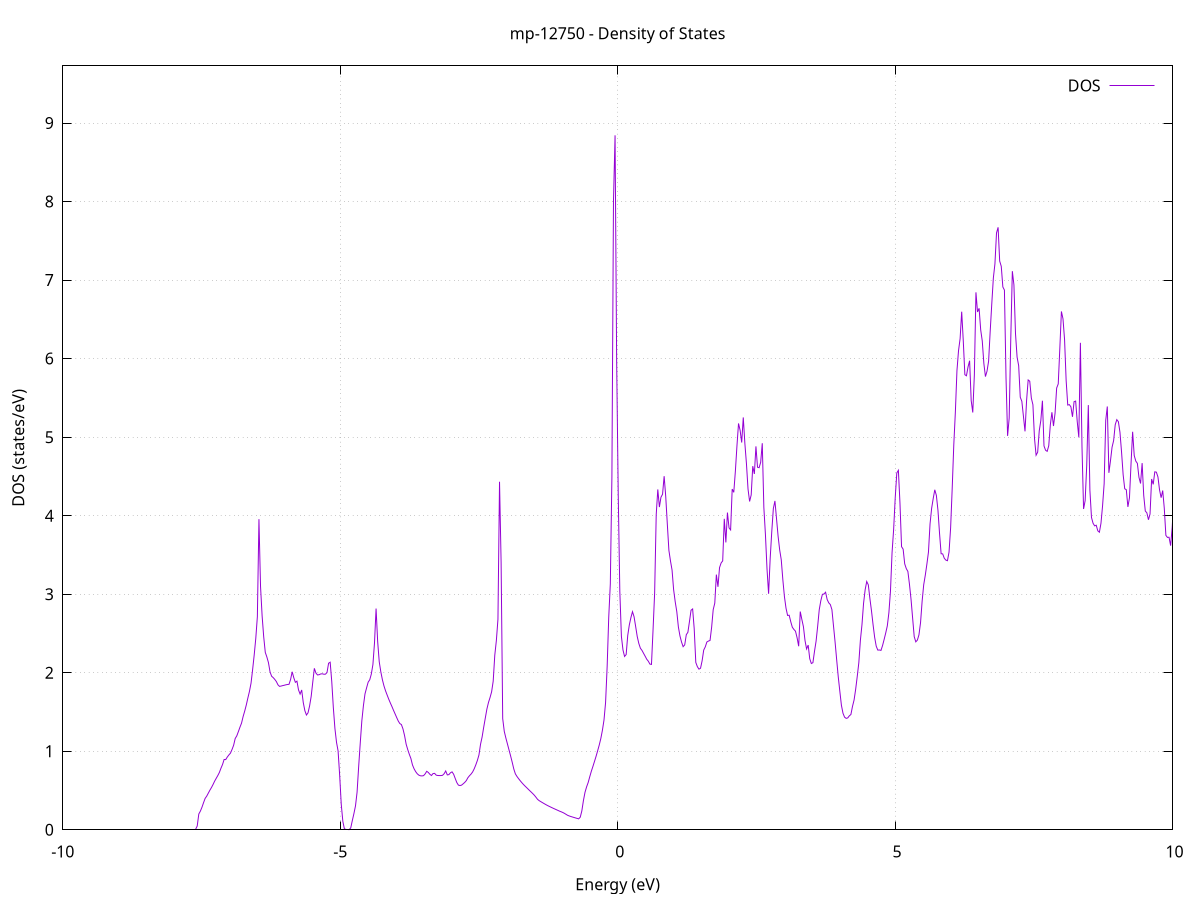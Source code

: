 set title 'mp-12750 - Density of States'
set xlabel 'Energy (eV)'
set ylabel 'DOS (states/eV)'
set grid
set xrange [-10:10]
set yrange [0:9.728]
set xzeroaxis lt -1
set terminal png size 800,600
set output 'mp-12750_dos_gnuplot.png'
plot '-' using 1:2 with lines title 'DOS'
-39.668700 0.000000
-39.640200 0.000000
-39.611700 0.000000
-39.583200 0.000000
-39.554600 0.000000
-39.526100 0.000000
-39.497600 0.000000
-39.469100 0.000000
-39.440500 0.000000
-39.412000 0.000000
-39.383500 0.000000
-39.355000 0.000000
-39.326400 0.000000
-39.297900 0.000000
-39.269400 0.000000
-39.240800 0.000000
-39.212300 0.000000
-39.183800 0.000000
-39.155300 0.000000
-39.126700 0.000000
-39.098200 0.000000
-39.069700 0.000000
-39.041200 0.000000
-39.012600 0.000000
-38.984100 0.000000
-38.955600 0.000000
-38.927100 0.000000
-38.898500 0.000000
-38.870000 0.000000
-38.841500 0.000000
-38.813000 0.000000
-38.784400 0.000000
-38.755900 0.000000
-38.727400 0.000000
-38.698900 0.000000
-38.670300 0.000000
-38.641800 0.000000
-38.613300 0.000000
-38.584800 0.000000
-38.556200 0.000000
-38.527700 0.000000
-38.499200 0.000000
-38.470700 0.000000
-38.442100 0.000000
-38.413600 0.000000
-38.385100 0.000000
-38.356500 0.000000
-38.328000 0.000000
-38.299500 0.000000
-38.271000 0.000000
-38.242400 0.000000
-38.213900 0.000000
-38.185400 0.000000
-38.156900 0.000000
-38.128300 0.000000
-38.099800 0.000000
-38.071300 0.000000
-38.042800 0.000000
-38.014200 0.000000
-37.985700 0.000000
-37.957200 0.000000
-37.928700 0.000000
-37.900100 0.000000
-37.871600 0.000000
-37.843100 0.000000
-37.814600 0.000000
-37.786000 0.000000
-37.757500 0.000000
-37.729000 0.000000
-37.700500 0.000000
-37.671900 0.000000
-37.643400 0.000000
-37.614900 0.000000
-37.586400 0.000000
-37.557800 0.000000
-37.529300 0.000000
-37.500800 0.000000
-37.472200 0.000000
-37.443700 0.000000
-37.415200 0.000000
-37.386700 0.000000
-37.358100 0.000000
-37.329600 0.000000
-37.301100 0.000000
-37.272600 0.000000
-37.244000 0.000000
-37.215500 0.000000
-37.187000 0.000000
-37.158500 0.000000
-37.129900 0.000000
-37.101400 0.000000
-37.072900 150.025600
-37.044400 0.000000
-37.015800 0.000000
-36.987300 0.000000
-36.958800 0.000000
-36.930300 0.000000
-36.901700 0.000000
-36.873200 0.000000
-36.844700 0.000000
-36.816200 0.000000
-36.787600 0.000000
-36.759100 0.000000
-36.730600 0.000000
-36.702100 0.000000
-36.673500 0.000000
-36.645000 0.000000
-36.616500 0.000000
-36.587900 0.000000
-36.559400 0.000000
-36.530900 0.000000
-36.502400 0.000000
-36.473800 0.000000
-36.445300 0.000000
-36.416800 0.000000
-36.388300 0.000000
-36.359700 0.000000
-36.331200 0.000000
-36.302700 0.000000
-36.274200 0.000000
-36.245600 0.000000
-36.217100 0.000000
-36.188600 0.000000
-36.160100 0.000000
-36.131500 0.000000
-36.103000 0.000000
-36.074500 0.000000
-36.046000 0.000000
-36.017400 0.000000
-35.988900 0.000000
-35.960400 0.000000
-35.931900 0.000000
-35.903300 0.000000
-35.874800 0.000000
-35.846300 0.000000
-35.817800 0.000000
-35.789200 0.000000
-35.760700 0.000000
-35.732200 0.000000
-35.703600 0.000000
-35.675100 0.000000
-35.646600 0.000000
-35.618100 0.000000
-35.589500 0.000000
-35.561000 0.000000
-35.532500 0.000000
-35.504000 0.000000
-35.475400 0.000000
-35.446900 0.000000
-35.418400 0.000000
-35.389900 0.000000
-35.361300 0.000000
-35.332800 0.000000
-35.304300 0.000000
-35.275800 0.000000
-35.247200 0.000000
-35.218700 0.000000
-35.190200 0.000000
-35.161700 0.000000
-35.133100 0.000000
-35.104600 0.000000
-35.076100 0.000000
-35.047600 0.000000
-35.019000 0.000000
-34.990500 0.000000
-34.962000 0.000000
-34.933500 0.000000
-34.904900 0.000000
-34.876400 0.000000
-34.847900 0.000000
-34.819400 0.000000
-34.790800 0.000000
-34.762300 0.000000
-34.733800 0.000000
-34.705200 0.000000
-34.676700 0.000000
-34.648200 0.000000
-34.619700 0.000000
-34.591100 0.000000
-34.562600 0.000000
-34.534100 0.000000
-34.505600 0.000000
-34.477000 0.000000
-34.448500 0.000000
-34.420000 0.000000
-34.391500 0.000000
-34.362900 0.000000
-34.334400 0.000000
-34.305900 0.000000
-34.277400 0.000000
-34.248800 0.000000
-34.220300 0.000000
-34.191800 0.000000
-34.163300 0.000000
-34.134700 0.000000
-34.106200 0.000000
-34.077700 0.000000
-34.049200 0.000000
-34.020600 0.000000
-33.992100 0.000000
-33.963600 0.000000
-33.935100 0.000000
-33.906500 0.000000
-33.878000 0.000000
-33.849500 0.000000
-33.820900 0.000000
-33.792400 0.000000
-33.763900 0.000000
-33.735400 0.000000
-33.706800 0.000000
-33.678300 0.000000
-33.649800 0.000000
-33.621300 0.000000
-33.592700 0.000000
-33.564200 0.000000
-33.535700 0.000000
-33.507200 0.000000
-33.478600 0.000000
-33.450100 0.000000
-33.421600 0.000000
-33.393100 0.000000
-33.364500 0.000000
-33.336000 0.000000
-33.307500 0.000000
-33.279000 0.000000
-33.250400 0.000000
-33.221900 0.000000
-33.193400 0.000000
-33.164900 0.000000
-33.136300 0.000000
-33.107800 0.000000
-33.079300 0.000000
-33.050800 0.000000
-33.022200 0.000000
-32.993700 0.000000
-32.965200 0.000000
-32.936600 0.000000
-32.908100 0.000000
-32.879600 0.000000
-32.851100 0.000000
-32.822500 0.000000
-32.794000 0.000000
-32.765500 0.000000
-32.737000 0.000000
-32.708400 0.000000
-32.679900 0.000000
-32.651400 0.000000
-32.622900 0.000000
-32.594300 0.000000
-32.565800 0.000000
-32.537300 0.000000
-32.508800 0.000000
-32.480200 0.000000
-32.451700 0.000000
-32.423200 0.000000
-32.394700 0.000000
-32.366100 0.000000
-32.337600 0.000000
-32.309100 0.000000
-32.280600 0.000000
-32.252000 0.000000
-32.223500 0.000000
-32.195000 0.000000
-32.166500 0.000000
-32.137900 0.000000
-32.109400 0.000000
-32.080900 0.000000
-32.052300 0.000000
-32.023800 0.000000
-31.995300 0.000000
-31.966800 0.000000
-31.938200 0.000000
-31.909700 0.000000
-31.881200 0.000000
-31.852700 0.000000
-31.824100 0.000000
-31.795600 0.000000
-31.767100 0.000000
-31.738600 0.000000
-31.710000 0.000000
-31.681500 0.000000
-31.653000 0.000000
-31.624500 0.000000
-31.595900 0.000000
-31.567400 0.000000
-31.538900 0.000000
-31.510400 0.000000
-31.481800 0.000000
-31.453300 0.000000
-31.424800 0.000000
-31.396300 0.000000
-31.367700 0.000000
-31.339200 0.000000
-31.310700 0.000000
-31.282200 0.000000
-31.253600 0.000000
-31.225100 0.000000
-31.196600 0.000000
-31.168000 0.000000
-31.139500 0.000000
-31.111000 0.000000
-31.082500 0.000000
-31.053900 0.000000
-31.025400 0.000000
-30.996900 0.000000
-30.968400 0.000000
-30.939800 0.000000
-30.911300 0.000000
-30.882800 0.000000
-30.854300 0.000000
-30.825700 0.000000
-30.797200 0.000000
-30.768700 0.000000
-30.740200 0.000000
-30.711600 0.000000
-30.683100 0.000000
-30.654600 0.000000
-30.626100 0.000000
-30.597500 0.000000
-30.569000 0.000000
-30.540500 0.000000
-30.512000 0.000000
-30.483400 0.000000
-30.454900 0.000000
-30.426400 0.000000
-30.397900 0.000000
-30.369300 0.000000
-30.340800 0.000000
-30.312300 0.000000
-30.283700 0.000000
-30.255200 0.000000
-30.226700 0.000000
-30.198200 0.000000
-30.169600 0.000000
-30.141100 0.000000
-30.112600 0.000000
-30.084100 0.000000
-30.055500 0.000000
-30.027000 0.000000
-29.998500 0.000000
-29.970000 0.000000
-29.941400 0.000000
-29.912900 0.000000
-29.884400 0.000000
-29.855900 0.000000
-29.827300 0.000000
-29.798800 0.000000
-29.770300 0.000000
-29.741800 0.000000
-29.713200 0.000000
-29.684700 0.000000
-29.656200 0.000000
-29.627700 0.000000
-29.599100 0.000000
-29.570600 0.000000
-29.542100 0.000000
-29.513600 0.000000
-29.485000 0.000000
-29.456500 0.000000
-29.428000 0.000000
-29.399400 0.000000
-29.370900 0.000000
-29.342400 0.000000
-29.313900 0.000000
-29.285300 0.000000
-29.256800 0.000000
-29.228300 0.000000
-29.199800 0.000000
-29.171200 0.000000
-29.142700 0.000000
-29.114200 0.000000
-29.085700 0.000000
-29.057100 0.000000
-29.028600 0.000000
-29.000100 0.000000
-28.971600 0.000000
-28.943000 0.000000
-28.914500 0.000000
-28.886000 0.000000
-28.857500 0.000000
-28.828900 0.000000
-28.800400 0.000000
-28.771900 0.000000
-28.743400 0.000000
-28.714800 0.000000
-28.686300 0.000000
-28.657800 0.000000
-28.629300 0.000000
-28.600700 0.000000
-28.572200 0.000000
-28.543700 0.000000
-28.515100 0.000000
-28.486600 0.000000
-28.458100 0.000000
-28.429600 0.000000
-28.401000 0.000000
-28.372500 0.000000
-28.344000 0.000000
-28.315500 0.000000
-28.286900 0.000000
-28.258400 0.000000
-28.229900 0.000000
-28.201400 0.000000
-28.172800 0.000000
-28.144300 0.000000
-28.115800 0.000000
-28.087300 0.000000
-28.058700 0.000000
-28.030200 0.000000
-28.001700 0.000000
-27.973200 0.000000
-27.944600 0.000000
-27.916100 0.000000
-27.887600 0.000000
-27.859100 0.000000
-27.830500 0.000000
-27.802000 0.000000
-27.773500 0.000000
-27.745000 0.000000
-27.716400 0.000000
-27.687900 0.000000
-27.659400 0.000000
-27.630800 0.000000
-27.602300 0.000000
-27.573800 0.000000
-27.545300 0.000000
-27.516700 0.000000
-27.488200 0.000000
-27.459700 0.000000
-27.431200 0.000000
-27.402600 0.000000
-27.374100 0.000000
-27.345600 0.000000
-27.317100 0.000000
-27.288500 0.000000
-27.260000 0.000000
-27.231500 0.000000
-27.203000 0.000000
-27.174400 0.000000
-27.145900 0.000000
-27.117400 0.000000
-27.088900 0.000000
-27.060300 0.000000
-27.031800 0.000000
-27.003300 0.000000
-26.974800 0.000000
-26.946200 0.000000
-26.917700 0.000000
-26.889200 0.000000
-26.860700 0.000000
-26.832100 0.000000
-26.803600 0.000000
-26.775100 0.000000
-26.746600 0.000000
-26.718000 0.000000
-26.689500 0.000000
-26.661000 0.000000
-26.632400 0.000000
-26.603900 0.000000
-26.575400 0.000000
-26.546900 0.000000
-26.518300 0.000000
-26.489800 0.000000
-26.461300 0.000000
-26.432800 0.000000
-26.404200 0.000000
-26.375700 0.000000
-26.347200 0.000000
-26.318700 0.000000
-26.290100 0.000000
-26.261600 0.000000
-26.233100 0.000000
-26.204600 0.000000
-26.176000 0.000000
-26.147500 0.000000
-26.119000 0.000000
-26.090500 0.000000
-26.061900 0.000000
-26.033400 0.000000
-26.004900 0.000000
-25.976400 0.000000
-25.947800 0.000000
-25.919300 0.000000
-25.890800 0.000000
-25.862300 0.000000
-25.833700 0.000000
-25.805200 0.000000
-25.776700 0.000000
-25.748100 0.000000
-25.719600 0.000000
-25.691100 0.000000
-25.662600 0.000000
-25.634000 0.000000
-25.605500 0.000000
-25.577000 0.000000
-25.548500 0.000000
-25.519900 0.000000
-25.491400 0.000000
-25.462900 0.000000
-25.434400 0.000000
-25.405800 0.000000
-25.377300 0.000000
-25.348800 0.000000
-25.320300 0.000000
-25.291700 0.000000
-25.263200 0.000000
-25.234700 0.000000
-25.206200 0.000000
-25.177600 0.000000
-25.149100 0.000000
-25.120600 0.000000
-25.092100 0.000000
-25.063500 0.000000
-25.035000 0.000000
-25.006500 0.000000
-24.978000 0.000000
-24.949400 0.000000
-24.920900 0.000000
-24.892400 0.000000
-24.863800 0.000000
-24.835300 0.000000
-24.806800 0.000000
-24.778300 0.000000
-24.749700 0.000000
-24.721200 0.000000
-24.692700 0.000000
-24.664200 0.000000
-24.635600 0.000000
-24.607100 0.000000
-24.578600 0.000000
-24.550100 0.000000
-24.521500 0.000000
-24.493000 0.000000
-24.464500 0.000000
-24.436000 0.000000
-24.407400 0.000000
-24.378900 0.000000
-24.350400 0.000000
-24.321900 0.000000
-24.293300 0.000000
-24.264800 0.000000
-24.236300 0.000000
-24.207800 0.000000
-24.179200 0.000000
-24.150700 0.000000
-24.122200 0.000000
-24.093700 0.000000
-24.065100 0.000000
-24.036600 0.000000
-24.008100 0.000000
-23.979500 0.000000
-23.951000 0.000000
-23.922500 0.000000
-23.894000 0.000000
-23.865400 0.000000
-23.836900 0.000000
-23.808400 0.000000
-23.779900 0.000000
-23.751300 0.000000
-23.722800 0.000000
-23.694300 0.000000
-23.665800 0.000000
-23.637200 0.000000
-23.608700 0.000000
-23.580200 0.000000
-23.551700 0.000000
-23.523100 0.000000
-23.494600 0.000000
-23.466100 0.000000
-23.437600 0.000000
-23.409000 0.000000
-23.380500 0.000000
-23.352000 0.000000
-23.323500 0.000000
-23.294900 0.000000
-23.266400 0.000000
-23.237900 0.000000
-23.209400 0.000000
-23.180800 0.000000
-23.152300 0.000000
-23.123800 0.000000
-23.095200 0.000000
-23.066700 0.000000
-23.038200 0.000000
-23.009700 0.000000
-22.981100 0.000000
-22.952600 0.000000
-22.924100 0.000000
-22.895600 0.000000
-22.867000 0.000000
-22.838500 0.000000
-22.810000 0.000000
-22.781500 0.000000
-22.752900 0.000000
-22.724400 0.000000
-22.695900 0.000000
-22.667400 0.000000
-22.638800 0.000000
-22.610300 0.000000
-22.581800 0.000000
-22.553300 0.000000
-22.524700 0.000000
-22.496200 0.000000
-22.467700 0.000000
-22.439200 0.000000
-22.410600 0.000000
-22.382100 0.000000
-22.353600 0.000000
-22.325100 0.000000
-22.296500 0.000000
-22.268000 0.000000
-22.239500 0.000000
-22.210900 0.000000
-22.182400 0.000000
-22.153900 0.000000
-22.125400 0.000000
-22.096800 0.000000
-22.068300 0.000000
-22.039800 0.000000
-22.011300 0.000000
-21.982700 0.000000
-21.954200 0.000000
-21.925700 0.000000
-21.897200 0.000000
-21.868600 0.000000
-21.840100 0.000000
-21.811600 0.000000
-21.783100 0.000000
-21.754500 0.000000
-21.726000 0.000000
-21.697500 0.000000
-21.669000 0.000000
-21.640400 0.000000
-21.611900 0.000000
-21.583400 0.000000
-21.554900 0.000000
-21.526300 0.000000
-21.497800 0.000000
-21.469300 0.000000
-21.440800 0.000000
-21.412200 0.000000
-21.383700 0.000000
-21.355200 0.000000
-21.326600 0.000000
-21.298100 0.000000
-21.269600 0.000000
-21.241100 0.000000
-21.212500 0.000000
-21.184000 0.000000
-21.155500 0.000000
-21.127000 0.000000
-21.098400 0.000000
-21.069900 0.000000
-21.041400 0.000000
-21.012900 0.000000
-20.984300 0.000000
-20.955800 0.000000
-20.927300 0.000000
-20.898800 0.000000
-20.870200 0.000000
-20.841700 0.000000
-20.813200 0.000000
-20.784700 0.000000
-20.756100 0.000000
-20.727600 0.000000
-20.699100 0.000000
-20.670600 0.000000
-20.642000 0.000000
-20.613500 556.919900
-20.585000 92.490700
-20.556500 51.708700
-20.527900 100.673900
-20.499400 36.739600
-20.470900 72.606300
-20.442300 42.046800
-20.413800 214.168200
-20.385300 170.006800
-20.356800 254.003700
-20.328200 0.000000
-20.299700 0.000000
-20.271200 0.000000
-20.242700 0.000000
-20.214100 0.000000
-20.185600 0.000000
-20.157100 0.000000
-20.128600 0.000000
-20.100000 0.000000
-20.071500 0.000000
-20.043000 0.000000
-20.014500 0.000000
-19.985900 0.000000
-19.957400 0.000000
-19.928900 0.000000
-19.900400 0.000000
-19.871800 0.000000
-19.843300 0.000000
-19.814800 0.000000
-19.786300 0.000000
-19.757700 0.000000
-19.729200 0.000000
-19.700700 0.000000
-19.672200 0.000000
-19.643600 0.000000
-19.615100 0.000000
-19.586600 0.000000
-19.558100 0.000000
-19.529500 0.000000
-19.501000 0.000000
-19.472500 0.000000
-19.443900 0.000000
-19.415400 0.000000
-19.386900 0.000000
-19.358400 0.000000
-19.329800 0.000000
-19.301300 0.000000
-19.272800 0.000000
-19.244300 0.000000
-19.215700 0.000000
-19.187200 0.000000
-19.158700 0.000000
-19.130200 0.000000
-19.101600 0.000000
-19.073100 0.000000
-19.044600 0.000000
-19.016100 0.000000
-18.987500 0.000000
-18.959000 0.000000
-18.930500 0.000000
-18.902000 0.000000
-18.873400 0.000000
-18.844900 0.000000
-18.816400 0.000000
-18.787900 0.000000
-18.759300 0.000000
-18.730800 0.000000
-18.702300 0.000000
-18.673800 0.000000
-18.645200 0.000000
-18.616700 0.000000
-18.588200 0.000000
-18.559600 0.000000
-18.531100 0.000000
-18.502600 0.000000
-18.474100 0.000000
-18.445500 0.000000
-18.417000 0.000000
-18.388500 0.000000
-18.360000 0.000000
-18.331400 0.000000
-18.302900 0.000000
-18.274400 0.000000
-18.245900 0.000000
-18.217300 0.000000
-18.188800 0.000000
-18.160300 0.000000
-18.131800 0.000000
-18.103200 0.000000
-18.074700 0.000000
-18.046200 0.000000
-18.017700 0.000000
-17.989100 0.000000
-17.960600 0.000000
-17.932100 0.000000
-17.903600 0.000000
-17.875000 0.000000
-17.846500 0.000000
-17.818000 0.000000
-17.789500 0.000000
-17.760900 0.000000
-17.732400 0.000000
-17.703900 0.000000
-17.675300 0.000000
-17.646800 0.000000
-17.618300 0.000000
-17.589800 0.000000
-17.561200 0.000000
-17.532700 0.000000
-17.504200 0.000000
-17.475700 0.000000
-17.447100 0.000000
-17.418600 0.000000
-17.390100 0.000000
-17.361600 0.000000
-17.333000 0.000000
-17.304500 0.000000
-17.276000 0.000000
-17.247500 0.000000
-17.218900 0.000000
-17.190400 0.000000
-17.161900 0.000000
-17.133400 0.000000
-17.104800 0.000000
-17.076300 0.000000
-17.047800 0.000000
-17.019300 0.000000
-16.990700 0.000000
-16.962200 0.000000
-16.933700 0.000000
-16.905200 0.000000
-16.876600 0.000000
-16.848100 0.000000
-16.819600 0.000000
-16.791000 0.000000
-16.762500 20.173800
-16.734000 56.357200
-16.705500 80.557000
-16.676900 60.191900
-16.648400 45.573200
-16.619900 29.505700
-16.591400 28.563600
-16.562800 39.780100
-16.534300 41.580600
-16.505800 0.000000
-16.477300 0.000000
-16.448700 0.000000
-16.420200 0.000000
-16.391700 0.000000
-16.363200 0.000000
-16.334600 0.000000
-16.306100 0.000000
-16.277600 0.000000
-16.249100 0.000000
-16.220500 0.000000
-16.192000 0.000000
-16.163500 0.000000
-16.135000 0.000000
-16.106400 0.000000
-16.077900 0.000000
-16.049400 0.000000
-16.020900 0.000000
-15.992300 0.000000
-15.963800 0.000000
-15.935300 0.000000
-15.906700 0.000000
-15.878200 0.000000
-15.849700 0.000000
-15.821200 0.000000
-15.792600 0.000000
-15.764100 0.000000
-15.735600 0.000000
-15.707100 0.000000
-15.678500 0.000000
-15.650000 0.000000
-15.621500 0.000000
-15.593000 0.000000
-15.564400 0.000000
-15.535900 0.000000
-15.507400 0.000000
-15.478900 0.000000
-15.450300 0.000000
-15.421800 0.000000
-15.393300 0.000000
-15.364800 0.000000
-15.336200 0.000000
-15.307700 0.000000
-15.279200 0.000000
-15.250700 0.000000
-15.222100 0.000000
-15.193600 0.000000
-15.165100 0.000000
-15.136600 0.000000
-15.108000 0.000000
-15.079500 0.000000
-15.051000 0.000000
-15.022400 0.000000
-14.993900 0.000000
-14.965400 0.000000
-14.936900 0.000000
-14.908300 0.000000
-14.879800 0.000000
-14.851300 0.000000
-14.822800 0.000000
-14.794200 0.000000
-14.765700 0.000000
-14.737200 0.000000
-14.708700 0.000000
-14.680100 0.000000
-14.651600 0.000000
-14.623100 0.000000
-14.594600 0.000000
-14.566000 0.000000
-14.537500 0.000000
-14.509000 0.000000
-14.480500 0.000000
-14.451900 0.000000
-14.423400 0.000000
-14.394900 0.000000
-14.366400 0.000000
-14.337800 0.000000
-14.309300 0.000000
-14.280800 0.000000
-14.252300 0.000000
-14.223700 0.000000
-14.195200 0.000000
-14.166700 0.000000
-14.138100 0.000000
-14.109600 0.000000
-14.081100 0.000000
-14.052600 0.000000
-14.024000 0.000000
-13.995500 0.000000
-13.967000 0.000000
-13.938500 0.000000
-13.909900 0.000000
-13.881400 0.000000
-13.852900 0.000000
-13.824400 0.000000
-13.795800 0.000000
-13.767300 0.000000
-13.738800 0.000000
-13.710300 0.000000
-13.681700 0.000000
-13.653200 0.000000
-13.624700 0.000000
-13.596200 0.000000
-13.567600 0.000000
-13.539100 0.000000
-13.510600 0.000000
-13.482100 0.000000
-13.453500 0.000000
-13.425000 0.000000
-13.396500 0.000000
-13.368000 0.000000
-13.339400 0.000000
-13.310900 0.000000
-13.282400 0.000000
-13.253800 0.000000
-13.225300 0.000000
-13.196800 0.000000
-13.168300 0.000000
-13.139700 0.000000
-13.111200 0.000000
-13.082700 0.000000
-13.054200 0.000000
-13.025600 0.000000
-12.997100 0.000000
-12.968600 0.000000
-12.940100 0.000000
-12.911500 0.000000
-12.883000 0.000000
-12.854500 0.000000
-12.826000 0.000000
-12.797400 0.000000
-12.768900 0.000000
-12.740400 0.000000
-12.711900 0.000000
-12.683300 0.000000
-12.654800 0.000000
-12.626300 0.000000
-12.597800 0.000000
-12.569200 0.000000
-12.540700 0.000000
-12.512200 0.000000
-12.483700 0.000000
-12.455100 0.000000
-12.426600 0.000000
-12.398100 0.000000
-12.369600 0.000000
-12.341000 0.000000
-12.312500 0.000000
-12.284000 0.000000
-12.255400 0.000000
-12.226900 0.000000
-12.198400 0.000000
-12.169900 0.000000
-12.141300 0.000000
-12.112800 0.000000
-12.084300 0.000000
-12.055800 0.000000
-12.027200 0.000000
-11.998700 0.000000
-11.970200 0.000000
-11.941700 0.000000
-11.913100 0.000000
-11.884600 0.000000
-11.856100 0.000000
-11.827600 0.000000
-11.799000 0.000000
-11.770500 0.000000
-11.742000 0.000000
-11.713500 0.000000
-11.684900 0.000000
-11.656400 0.000000
-11.627900 0.000000
-11.599400 0.000000
-11.570800 0.000000
-11.542300 0.000000
-11.513800 0.000000
-11.485300 0.000000
-11.456700 0.000000
-11.428200 0.000000
-11.399700 0.000000
-11.371100 0.000000
-11.342600 0.000000
-11.314100 0.000000
-11.285600 0.000000
-11.257000 0.000000
-11.228500 0.000000
-11.200000 0.000000
-11.171500 0.000000
-11.142900 0.000000
-11.114400 0.000000
-11.085900 0.000000
-11.057400 0.000000
-11.028800 0.000000
-11.000300 0.000000
-10.971800 0.000000
-10.943300 0.000000
-10.914700 0.000000
-10.886200 0.000000
-10.857700 0.000000
-10.829200 0.000000
-10.800600 0.000000
-10.772100 0.000000
-10.743600 0.000000
-10.715100 0.000000
-10.686500 0.000000
-10.658000 0.000000
-10.629500 0.000000
-10.601000 0.000000
-10.572400 0.000000
-10.543900 0.000000
-10.515400 0.000000
-10.486800 0.000000
-10.458300 0.000000
-10.429800 0.000000
-10.401300 0.000000
-10.372700 0.000000
-10.344200 0.000000
-10.315700 0.000000
-10.287200 0.000000
-10.258600 0.000000
-10.230100 0.000000
-10.201600 0.000000
-10.173100 0.000000
-10.144500 0.000000
-10.116000 0.000000
-10.087500 0.000000
-10.059000 0.000000
-10.030400 0.000000
-10.001900 0.000000
-9.973400 0.000000
-9.944900 0.000000
-9.916300 0.000000
-9.887800 0.000000
-9.859300 0.000000
-9.830800 0.000000
-9.802200 0.000000
-9.773700 0.000000
-9.745200 0.000000
-9.716700 0.000000
-9.688100 0.000000
-9.659600 0.000000
-9.631100 0.000000
-9.602500 0.000000
-9.574000 0.000000
-9.545500 0.000000
-9.517000 0.000000
-9.488400 0.000000
-9.459900 0.000000
-9.431400 0.000000
-9.402900 0.000000
-9.374300 0.000000
-9.345800 0.000000
-9.317300 0.000000
-9.288800 0.000000
-9.260200 0.000000
-9.231700 0.000000
-9.203200 0.000000
-9.174700 0.000000
-9.146100 0.000000
-9.117600 0.000000
-9.089100 0.000000
-9.060600 0.000000
-9.032000 0.000000
-9.003500 0.000000
-8.975000 0.000000
-8.946500 0.000000
-8.917900 0.000000
-8.889400 0.000000
-8.860900 0.000000
-8.832400 0.000000
-8.803800 0.000000
-8.775300 0.000000
-8.746800 0.000000
-8.718200 0.000000
-8.689700 0.000000
-8.661200 0.000000
-8.632700 0.000000
-8.604100 0.000000
-8.575600 0.000000
-8.547100 0.000000
-8.518600 0.000000
-8.490000 0.000000
-8.461500 0.000000
-8.433000 0.000000
-8.404500 0.000000
-8.375900 0.000000
-8.347400 0.000000
-8.318900 0.000000
-8.290400 0.000000
-8.261800 0.000000
-8.233300 0.000000
-8.204800 0.000000
-8.176300 0.000000
-8.147700 0.000000
-8.119200 0.000000
-8.090700 0.000000
-8.062200 0.000000
-8.033600 0.000000
-8.005100 0.000000
-7.976600 0.000000
-7.948100 0.000000
-7.919500 0.000000
-7.891000 0.000000
-7.862500 0.000000
-7.833900 0.000000
-7.805400 0.000000
-7.776900 0.000000
-7.748400 0.000000
-7.719800 0.000000
-7.691300 0.000000
-7.662800 0.000000
-7.634300 0.000000
-7.605700 0.000000
-7.577200 0.047900
-7.548700 0.200700
-7.520200 0.237700
-7.491600 0.287100
-7.463100 0.345100
-7.434600 0.399500
-7.406100 0.428400
-7.377500 0.466300
-7.349000 0.503900
-7.320500 0.537900
-7.292000 0.576700
-7.263400 0.619100
-7.234900 0.655100
-7.206400 0.690600
-7.177900 0.730100
-7.149300 0.784000
-7.120800 0.831600
-7.092300 0.895400
-7.063800 0.893800
-7.035200 0.926400
-7.006700 0.953000
-6.978200 0.975800
-6.949600 1.022700
-6.921100 1.076200
-6.892600 1.162500
-6.864100 1.196100
-6.835500 1.250100
-6.807000 1.306500
-6.778500 1.358300
-6.750000 1.441800
-6.721400 1.511500
-6.692900 1.589000
-6.664400 1.677900
-6.635900 1.762400
-6.607300 1.867200
-6.578800 2.039100
-6.550300 2.225900
-6.521800 2.437600
-6.493200 2.714000
-6.464700 3.955400
-6.436200 3.099000
-6.407700 2.724700
-6.379100 2.458100
-6.350600 2.258700
-6.322100 2.200500
-6.293600 2.128800
-6.265000 2.011800
-6.236500 1.955500
-6.208000 1.937700
-6.179500 1.915000
-6.150900 1.887200
-6.122400 1.846300
-6.093900 1.826100
-6.065300 1.830300
-6.036800 1.835800
-6.008300 1.840600
-5.979800 1.846000
-5.951200 1.850200
-5.922700 1.852400
-5.894200 1.915000
-5.865700 2.012100
-5.837100 1.936500
-5.808600 1.877900
-5.780100 1.892400
-5.751600 1.781300
-5.723000 1.728100
-5.694500 1.780400
-5.666000 1.620100
-5.637500 1.517400
-5.608900 1.461300
-5.580400 1.489300
-5.551900 1.577500
-5.523400 1.698500
-5.494800 1.879800
-5.466300 2.056100
-5.437800 1.995600
-5.409300 1.971800
-5.380700 1.974700
-5.352200 1.984200
-5.323700 1.986400
-5.295200 1.980900
-5.266600 1.981300
-5.238100 2.002300
-5.209600 2.120800
-5.181000 2.133900
-5.152500 1.887100
-5.124000 1.555500
-5.095500 1.290400
-5.066900 1.114600
-5.038400 1.003600
-5.009900 0.694100
-4.981400 0.324400
-4.952800 0.107300
-4.924300 0.010100
-4.895800 0.000000
-4.867300 0.000000
-4.838700 0.001800
-4.810200 0.024400
-4.781700 0.117600
-4.753200 0.206000
-4.724600 0.304800
-4.696100 0.479300
-4.667600 0.804500
-4.639100 1.102100
-4.610500 1.386600
-4.582000 1.580100
-4.553500 1.730200
-4.525000 1.806700
-4.496400 1.879800
-4.467900 1.910100
-4.439400 1.983400
-4.410900 2.104100
-4.382300 2.378200
-4.353800 2.817500
-4.325300 2.399200
-4.296800 2.139600
-4.268200 2.011400
-4.239700 1.910500
-4.211200 1.831200
-4.182600 1.768500
-4.154100 1.715500
-4.125600 1.663400
-4.097100 1.615600
-4.068500 1.570400
-4.040000 1.522300
-4.011500 1.476300
-3.983000 1.430500
-3.954400 1.385400
-3.925900 1.352800
-3.897400 1.340000
-3.868900 1.284200
-3.840300 1.199600
-3.811800 1.090100
-3.783300 1.021700
-3.754800 0.961400
-3.726200 0.907500
-3.697700 0.825800
-3.669200 0.777000
-3.640700 0.740900
-3.612100 0.713500
-3.583600 0.696000
-3.555100 0.687700
-3.526600 0.685700
-3.498000 0.689300
-3.469500 0.711400
-3.441000 0.744600
-3.412500 0.730100
-3.383900 0.706200
-3.355400 0.691200
-3.326900 0.716000
-3.298300 0.718200
-3.269800 0.695500
-3.241300 0.691100
-3.212800 0.690300
-3.184200 0.690200
-3.155700 0.693800
-3.127200 0.714000
-3.098700 0.749000
-3.070100 0.698700
-3.041600 0.702200
-3.013100 0.725700
-2.984600 0.737500
-2.956000 0.707400
-2.927500 0.653600
-2.899000 0.601800
-2.870500 0.569000
-2.841900 0.563100
-2.813400 0.568300
-2.784900 0.584900
-2.756400 0.602800
-2.727800 0.626000
-2.699300 0.662700
-2.670800 0.687800
-2.642300 0.709000
-2.613700 0.736200
-2.585200 0.776300
-2.556700 0.826100
-2.528200 0.882700
-2.499600 0.952600
-2.471100 1.089200
-2.442600 1.181600
-2.414000 1.305600
-2.385500 1.421300
-2.357000 1.535700
-2.328500 1.619900
-2.299900 1.683900
-2.271400 1.757100
-2.242900 1.892800
-2.214400 2.222000
-2.185800 2.410700
-2.157300 2.679500
-2.128800 4.431900
-2.100300 3.408300
-2.071700 1.416600
-2.043200 1.252700
-2.014700 1.169000
-1.986200 1.092800
-1.957600 1.016400
-1.929100 0.940300
-1.900600 0.860900
-1.872100 0.775200
-1.843500 0.712400
-1.815000 0.679400
-1.786500 0.652000
-1.758000 0.626200
-1.729400 0.602100
-1.700900 0.579500
-1.672400 0.558800
-1.643900 0.539200
-1.615300 0.519300
-1.586800 0.499400
-1.558300 0.480300
-1.529700 0.460600
-1.501200 0.439600
-1.472700 0.414800
-1.444200 0.388300
-1.415600 0.371500
-1.387100 0.359100
-1.358600 0.347000
-1.330100 0.335200
-1.301500 0.323600
-1.273000 0.312300
-1.244500 0.302100
-1.216000 0.292300
-1.187400 0.282600
-1.158900 0.273100
-1.130400 0.263900
-1.101900 0.254800
-1.073300 0.245800
-1.044800 0.236400
-1.016300 0.228600
-0.987800 0.219800
-0.959200 0.209300
-0.930700 0.196900
-0.902200 0.184400
-0.873700 0.176400
-0.845100 0.169400
-0.816600 0.163100
-0.788100 0.156900
-0.759600 0.150900
-0.731000 0.145000
-0.702500 0.139300
-0.674000 0.160400
-0.645400 0.240000
-0.616900 0.371500
-0.588400 0.476600
-0.559900 0.545700
-0.531300 0.601600
-0.502800 0.675100
-0.474300 0.744900
-0.445800 0.806200
-0.417200 0.870800
-0.388700 0.935800
-0.360200 1.006600
-0.331700 1.079200
-0.303100 1.162300
-0.274600 1.267000
-0.246100 1.396900
-0.217600 1.619300
-0.189000 2.081000
-0.160500 2.707300
-0.132000 3.131900
-0.103500 4.489900
-0.074900 8.012700
-0.046400 8.843800
-0.017900 5.970500
0.010600 4.269100
0.039200 3.036400
0.067700 2.462900
0.096200 2.289600
0.124700 2.207100
0.153300 2.231000
0.181800 2.474500
0.210300 2.608100
0.238900 2.701500
0.267400 2.777200
0.295900 2.712800
0.324400 2.589400
0.353000 2.461000
0.381500 2.373100
0.410000 2.312000
0.438500 2.284500
0.467100 2.247300
0.495600 2.210400
0.524100 2.172200
0.552600 2.146800
0.581200 2.110200
0.609700 2.105600
0.638200 2.547200
0.666700 3.016200
0.695300 4.013400
0.723800 4.333800
0.752300 4.109800
0.780800 4.235000
0.809400 4.272600
0.837900 4.502800
0.866400 4.246800
0.894900 3.897300
0.923500 3.559200
0.952000 3.424300
0.980500 3.308000
1.009000 3.057000
1.037600 2.902900
1.066100 2.777400
1.094600 2.582700
1.123200 2.468000
1.151700 2.390400
1.180200 2.331600
1.208700 2.354700
1.237300 2.484600
1.265800 2.514300
1.294300 2.651300
1.322800 2.795800
1.351400 2.812100
1.379900 2.561000
1.408400 2.131300
1.436900 2.076900
1.465500 2.045600
1.494000 2.057300
1.522500 2.152200
1.551000 2.288000
1.579600 2.329600
1.608100 2.391400
1.636600 2.403300
1.665100 2.410800
1.693700 2.577500
1.722200 2.802900
1.750700 2.886500
1.779200 3.249500
1.807800 3.094000
1.836300 3.338300
1.864800 3.397400
1.893300 3.424500
1.921900 3.959700
1.950400 3.659200
1.978900 4.039400
2.007500 3.844700
2.036000 3.818700
2.064500 4.338400
2.093000 4.297100
2.121600 4.564100
2.150100 4.887600
2.178600 5.174500
2.207100 5.086900
2.235700 4.931600
2.264200 5.251300
2.292700 4.921700
2.321200 4.664200
2.349800 4.339300
2.378300 4.181000
2.406800 4.263600
2.435300 4.630800
2.463900 4.531700
2.492400 4.882500
2.520900 4.616700
2.549400 4.610900
2.578000 4.679800
2.606500 4.922400
2.635000 4.105700
2.663500 3.760700
2.692100 3.320500
2.720600 3.005700
2.749100 3.454200
2.777600 3.796200
2.806200 4.091000
2.834700 4.187800
2.863200 3.963100
2.891700 3.739100
2.920300 3.564200
2.948800 3.438300
2.977300 3.184500
3.005900 2.969200
3.034400 2.822500
3.062900 2.729100
3.091400 2.732200
3.120000 2.649600
3.148500 2.578900
3.177000 2.550800
3.205500 2.528600
3.234100 2.445100
3.262600 2.337400
3.291100 2.778900
3.319600 2.680000
3.348200 2.586400
3.376700 2.411000
3.405200 2.302700
3.433700 2.352100
3.462300 2.177800
3.490800 2.117600
3.519300 2.127800
3.547800 2.272500
3.576400 2.401600
3.604900 2.591500
3.633400 2.803000
3.661900 2.917800
3.690500 2.998500
3.719000 3.003000
3.747500 3.025000
3.776000 2.932600
3.804600 2.890100
3.833100 2.868000
3.861600 2.803900
3.890200 2.597000
3.918700 2.391900
3.947200 2.166800
3.975700 1.949800
4.004300 1.764800
4.032800 1.585600
4.061300 1.484100
4.089800 1.434200
4.118400 1.418800
4.146900 1.424500
4.175400 1.450800
4.203900 1.467800
4.232500 1.570800
4.261000 1.652100
4.289500 1.787600
4.318000 1.951700
4.346600 2.126600
4.375100 2.414600
4.403600 2.612900
4.432100 2.883600
4.460700 3.056500
4.489200 3.161800
4.517700 3.119200
4.546200 2.945200
4.574800 2.789100
4.603300 2.612900
4.631800 2.451300
4.660300 2.338000
4.688900 2.288100
4.717400 2.289700
4.745900 2.284200
4.774500 2.346100
4.803000 2.424300
4.831500 2.506100
4.860000 2.595900
4.888600 2.764900
4.917100 3.040000
4.945600 3.528500
4.974100 3.823500
5.002700 4.228100
5.031200 4.544000
5.059700 4.577600
5.088200 4.161100
5.116800 3.605100
5.145300 3.573900
5.173800 3.386200
5.202300 3.325600
5.230900 3.289700
5.259400 3.126200
5.287900 2.933100
5.316400 2.694900
5.345000 2.459700
5.373500 2.393200
5.402000 2.415400
5.430500 2.482700
5.459100 2.637500
5.487600 2.910900
5.516100 3.120100
5.544600 3.241200
5.573200 3.382300
5.601700 3.536200
5.630200 3.894600
5.658800 4.092700
5.687300 4.218200
5.715800 4.329700
5.744300 4.258100
5.772900 4.069500
5.801400 3.774900
5.829900 3.515400
5.858400 3.513100
5.887000 3.457500
5.915500 3.434000
5.944000 3.426700
5.972500 3.536200
6.001100 3.844300
6.029600 4.345500
6.058100 4.901000
6.086600 5.318300
6.115200 5.846200
6.143700 6.101400
6.172200 6.255000
6.200700 6.597800
6.229300 6.225900
6.257800 5.795000
6.286300 5.781500
6.314800 5.893600
6.343400 5.973500
6.371900 5.465700
6.400400 5.314000
6.428900 5.790700
6.457500 6.844200
6.486000 6.594200
6.514500 6.640600
6.543100 6.366700
6.571600 6.223400
6.600100 5.938400
6.628600 5.771200
6.657200 5.840200
6.685700 5.967700
6.714200 6.344700
6.742700 6.695800
6.771300 7.026300
6.799800 7.206700
6.828300 7.600600
6.856800 7.672000
6.885400 7.242400
6.913900 7.175300
6.942400 6.912800
6.970900 6.872800
6.999500 5.758200
7.028000 5.016000
7.056500 5.242900
7.085000 6.243300
7.113600 7.113700
7.142100 6.939100
7.170600 6.316700
7.199100 6.018900
7.227700 5.909400
7.256200 5.508600
7.284700 5.456400
7.313200 5.267300
7.341800 5.073900
7.370300 5.467400
7.398800 5.728300
7.427400 5.712100
7.455900 5.497800
7.484400 5.412700
7.512900 4.984800
7.541500 4.769600
7.570000 4.808000
7.598500 5.080500
7.627000 5.212700
7.655600 5.463800
7.684100 4.888400
7.712600 4.833100
7.741100 4.819100
7.769700 4.889900
7.798200 5.157500
7.826700 5.316800
7.855200 5.141700
7.883800 5.307500
7.912300 5.625800
7.940800 5.678000
7.969300 6.129200
7.997900 6.600700
8.026400 6.506600
8.054900 6.240500
8.083400 5.720100
8.112000 5.408800
8.140500 5.414200
8.169000 5.386400
8.197500 5.258700
8.226100 5.451900
8.254600 5.459400
8.283100 5.198700
8.311700 4.998300
8.340200 6.201600
8.368700 4.882000
8.397200 4.085400
8.425800 4.192000
8.454300 4.642500
8.482800 5.408000
8.511300 4.324900
8.539900 3.977200
8.568400 3.903300
8.596900 3.870200
8.625400 3.878100
8.654000 3.806800
8.682500 3.789200
8.711000 3.904100
8.739500 4.124300
8.768100 4.406300
8.796600 5.213900
8.825100 5.390600
8.853600 4.545600
8.882200 4.699800
8.910700 4.871800
8.939200 4.957300
8.967700 5.157600
8.996300 5.223000
9.024800 5.196200
9.053300 5.061700
9.081800 4.809900
9.110400 4.521800
9.138900 4.342900
9.167400 4.330700
9.196000 4.111700
9.224500 4.227900
9.253000 4.666100
9.281500 5.068700
9.310100 4.766700
9.338600 4.694800
9.367100 4.665700
9.395600 4.488400
9.424200 4.409800
9.452700 4.669500
9.481200 4.258800
9.509700 4.059600
9.538300 4.035700
9.566800 3.947900
9.595300 4.021400
9.623800 4.466600
9.652400 4.398900
9.680900 4.558300
9.709400 4.554100
9.737900 4.492700
9.766500 4.328300
9.795000 4.228800
9.823500 4.320300
9.852000 4.093900
9.880600 3.749500
9.909100 3.722900
9.937600 3.725300
9.966100 3.618400
9.994700 3.853100
10.023200 4.213300
10.051700 4.427300
10.080300 4.491100
10.108800 4.655500
10.137300 4.838000
10.165800 5.362400
10.194400 5.580700
10.222900 5.223000
10.251400 5.188700
10.279900 5.137700
10.308500 4.839400
10.337000 4.587000
10.365500 4.297500
10.394000 4.006000
10.422600 3.739300
10.451100 3.603500
10.479600 3.691600
10.508100 3.860200
10.536700 4.120300
10.565200 4.415200
10.593700 4.766600
10.622200 5.075400
10.650800 5.201700
10.679300 5.081500
10.707800 4.695100
10.736300 4.364900
10.764900 3.876200
10.793400 3.486400
10.821900 3.154600
10.850400 2.907700
10.879000 2.709100
10.907500 2.552700
10.936000 2.386800
10.964500 2.310500
10.993100 2.244800
11.021600 2.202900
11.050100 2.199200
11.078700 2.130400
11.107200 2.118900
11.135700 2.206400
11.164200 2.475700
11.192800 2.751700
11.221300 2.914000
11.249800 3.101100
11.278300 3.165000
11.306900 3.318400
11.335400 3.443500
11.363900 3.543200
11.392400 3.641100
11.421000 3.611100
11.449500 3.585800
11.478000 3.742300
11.506500 3.793200
11.535100 3.809400
11.563600 3.542700
11.592100 3.323100
11.620600 3.202700
11.649200 3.156500
11.677700 3.217700
11.706200 3.452200
11.734700 3.875400
11.763300 4.166500
11.791800 4.112300
11.820300 4.109500
11.848800 4.292300
11.877400 4.341700
11.905900 4.479900
11.934400 4.241700
11.963000 3.912200
11.991500 3.800100
12.020000 3.839700
12.048500 3.820200
12.077100 3.735900
12.105600 3.572300
12.134100 3.063600
12.162600 2.744900
12.191200 2.777700
12.219700 2.995700
12.248200 3.454800
12.276700 3.868500
12.305300 4.132600
12.333800 4.138300
12.362300 4.116300
12.390800 3.895800
12.419400 3.379700
12.447900 2.770800
12.476400 2.245700
12.504900 2.108000
12.533500 2.023800
12.562000 2.102500
12.590500 2.278400
12.619000 2.539000
12.647600 2.863700
12.676100 3.208800
12.704600 3.457000
12.733100 3.416800
12.761700 3.583800
12.790200 3.736500
12.818700 3.596700
12.847300 3.597100
12.875800 3.373700
12.904300 3.196800
12.932800 3.303100
12.961400 3.513400
12.989900 3.570200
13.018400 3.628200
13.046900 3.740700
13.075500 3.696000
13.104000 3.586100
13.132500 3.443300
13.161000 3.478300
13.189600 3.451800
13.218100 3.374900
13.246600 3.396800
13.275100 3.521400
13.303700 3.530700
13.332200 3.510600
13.360700 3.423800
13.389200 3.299100
13.417800 3.251600
13.446300 3.283700
13.474800 3.365100
13.503300 3.585400
13.531900 3.687600
13.560400 3.668400
13.588900 3.491300
13.617400 3.493200
13.646000 3.644600
13.674500 3.820500
13.703000 3.944100
13.731600 4.164400
13.760100 4.425500
13.788600 4.453600
13.817100 4.312100
13.845700 3.950500
13.874200 3.613800
13.902700 3.319000
13.931200 3.060200
13.959800 2.925700
13.988300 2.835100
14.016800 2.830500
14.045300 2.878300
14.073900 2.475000
14.102400 2.381800
14.130900 2.319800
14.159400 2.143200
14.188000 1.974400
14.216500 1.843800
14.245000 1.697600
14.273500 1.554600
14.302100 1.403100
14.330600 1.238100
14.359100 1.114800
14.387600 1.026600
14.416200 0.937800
14.444700 0.896700
14.473200 0.830500
14.501700 0.730700
14.530300 0.602500
14.558800 0.411300
14.587300 0.262200
14.615900 0.119300
14.644400 0.058700
14.672900 0.027700
14.701400 0.011900
14.730000 0.004600
14.758500 0.001200
14.787000 0.000000
14.815500 0.000000
14.844100 0.000000
14.872600 0.000000
14.901100 0.000000
14.929600 0.000000
14.958200 0.000000
14.986700 0.000000
15.015200 0.000000
15.043700 0.000000
15.072300 0.000000
15.100800 0.000000
15.129300 0.000000
15.157800 0.000000
15.186400 0.000000
15.214900 0.000000
15.243400 0.000000
15.271900 0.000000
15.300500 0.000000
15.329000 0.000000
15.357500 0.000000
15.386000 0.000000
15.414600 0.000000
15.443100 0.000000
15.471600 0.000000
15.500200 0.000000
15.528700 0.000000
15.557200 0.000000
15.585700 0.000000
15.614300 0.000000
15.642800 0.000000
15.671300 0.000000
15.699800 0.000000
15.728400 0.000000
15.756900 0.000000
15.785400 0.000000
15.813900 0.000000
15.842500 0.000000
15.871000 0.000000
15.899500 0.000000
15.928000 0.000000
15.956600 0.000000
15.985100 0.000000
16.013600 0.000000
16.042100 0.000000
16.070700 0.000000
16.099200 0.000000
16.127700 0.000000
16.156200 0.000000
16.184800 0.000000
16.213300 0.000000
16.241800 0.000000
16.270300 0.000000
16.298900 0.000000
16.327400 0.000000
16.355900 0.000000
16.384500 0.000000
16.413000 0.000000
16.441500 0.000000
16.470000 0.000000
16.498600 0.000000
16.527100 0.000000
16.555600 0.000000
16.584100 0.000000
16.612700 0.000000
16.641200 0.000000
16.669700 0.000000
16.698200 0.000000
16.726800 0.000000
16.755300 0.000000
16.783800 0.000000
16.812300 0.000000
16.840900 0.000000
16.869400 0.000000
16.897900 0.000000
16.926400 0.000000
16.955000 0.000000
16.983500 0.000000
17.012000 0.000000
17.040500 0.000000
17.069100 0.000000
17.097600 0.000000
17.126100 0.000000
17.154600 0.000000
17.183200 0.000000
17.211700 0.000000
17.240200 0.000000
17.268800 0.000000
17.297300 0.000000
17.325800 0.000000
17.354300 0.000000
17.382900 0.000000
e
